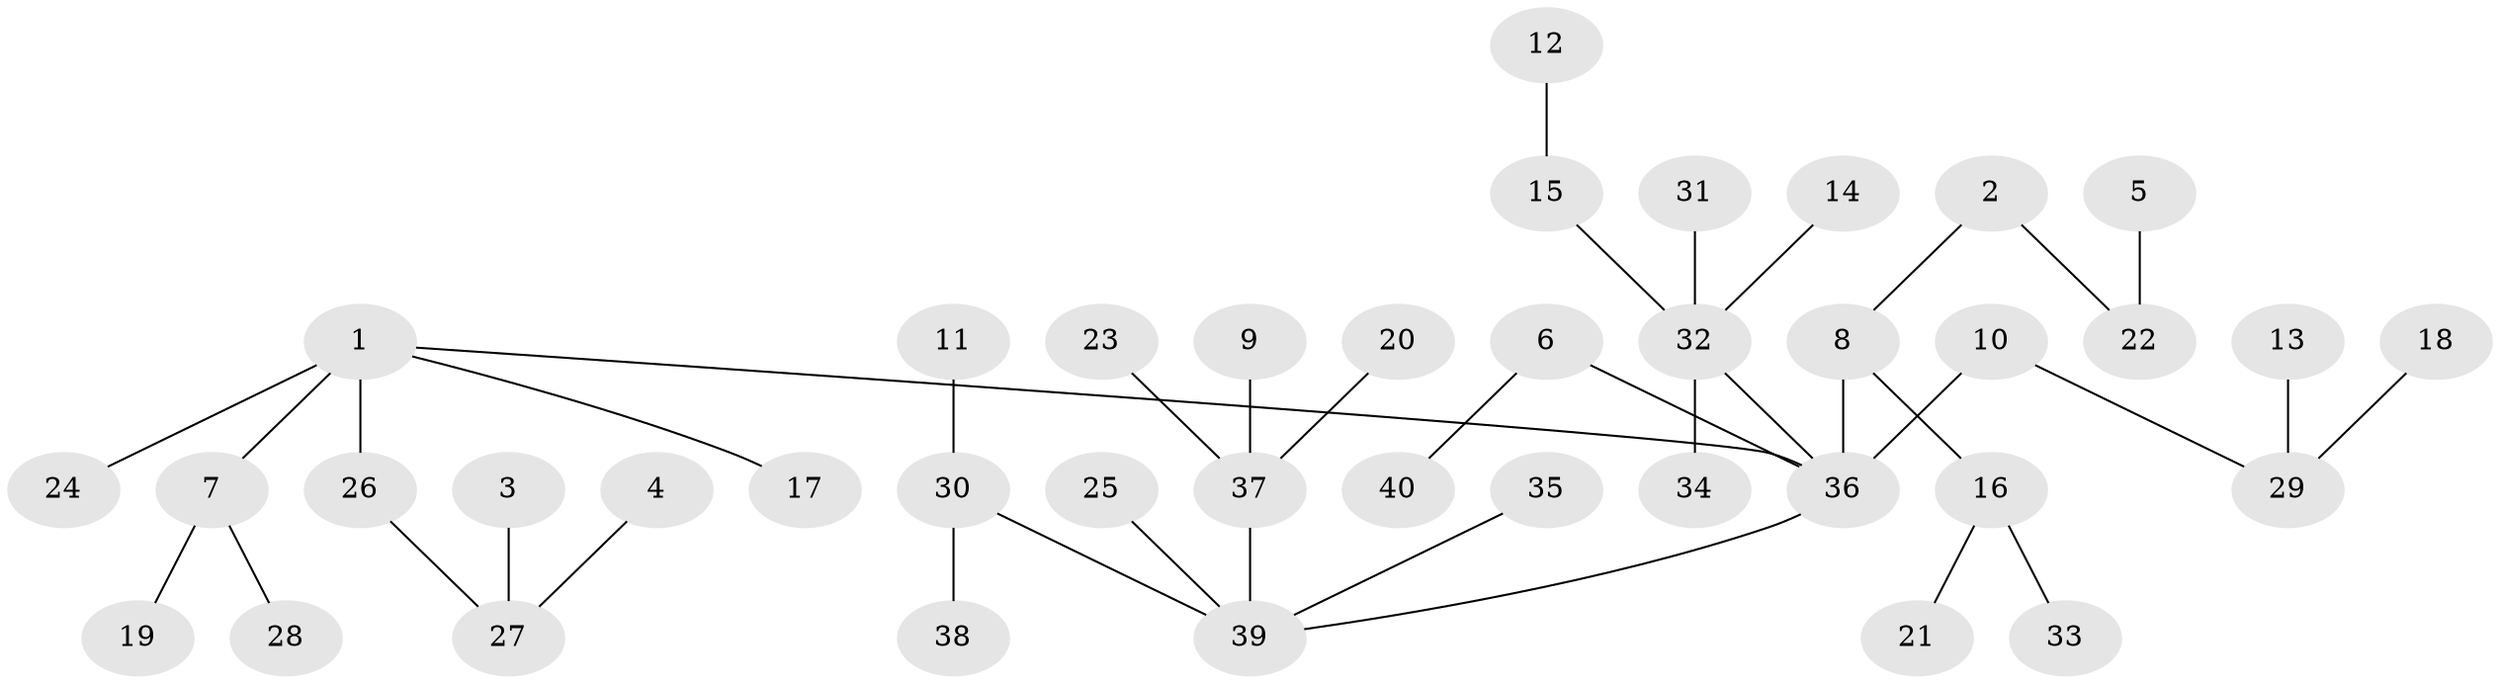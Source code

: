 // original degree distribution, {7: 0.025, 4: 0.1, 5: 0.05, 2: 0.175, 3: 0.075, 1: 0.575}
// Generated by graph-tools (version 1.1) at 2025/02/03/09/25 03:02:31]
// undirected, 40 vertices, 39 edges
graph export_dot {
graph [start="1"]
  node [color=gray90,style=filled];
  1;
  2;
  3;
  4;
  5;
  6;
  7;
  8;
  9;
  10;
  11;
  12;
  13;
  14;
  15;
  16;
  17;
  18;
  19;
  20;
  21;
  22;
  23;
  24;
  25;
  26;
  27;
  28;
  29;
  30;
  31;
  32;
  33;
  34;
  35;
  36;
  37;
  38;
  39;
  40;
  1 -- 7 [weight=1.0];
  1 -- 17 [weight=1.0];
  1 -- 24 [weight=1.0];
  1 -- 26 [weight=1.0];
  1 -- 36 [weight=1.0];
  2 -- 8 [weight=1.0];
  2 -- 22 [weight=1.0];
  3 -- 27 [weight=1.0];
  4 -- 27 [weight=1.0];
  5 -- 22 [weight=1.0];
  6 -- 36 [weight=1.0];
  6 -- 40 [weight=1.0];
  7 -- 19 [weight=1.0];
  7 -- 28 [weight=1.0];
  8 -- 16 [weight=1.0];
  8 -- 36 [weight=1.0];
  9 -- 37 [weight=1.0];
  10 -- 29 [weight=1.0];
  10 -- 36 [weight=1.0];
  11 -- 30 [weight=1.0];
  12 -- 15 [weight=1.0];
  13 -- 29 [weight=1.0];
  14 -- 32 [weight=1.0];
  15 -- 32 [weight=1.0];
  16 -- 21 [weight=1.0];
  16 -- 33 [weight=1.0];
  18 -- 29 [weight=1.0];
  20 -- 37 [weight=1.0];
  23 -- 37 [weight=1.0];
  25 -- 39 [weight=1.0];
  26 -- 27 [weight=1.0];
  30 -- 38 [weight=1.0];
  30 -- 39 [weight=1.0];
  31 -- 32 [weight=1.0];
  32 -- 34 [weight=1.0];
  32 -- 36 [weight=1.0];
  35 -- 39 [weight=1.0];
  36 -- 39 [weight=1.0];
  37 -- 39 [weight=1.0];
}

